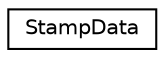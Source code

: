digraph G
{
  edge [fontname="Helvetica",fontsize="10",labelfontname="Helvetica",labelfontsize="10"];
  node [fontname="Helvetica",fontsize="10",shape=record];
  rankdir=LR;
  Node1 [label="StampData",height=0.2,width=0.4,color="black", fillcolor="white", style="filled",URL="$d0/d00/structStampData.html"];
}
